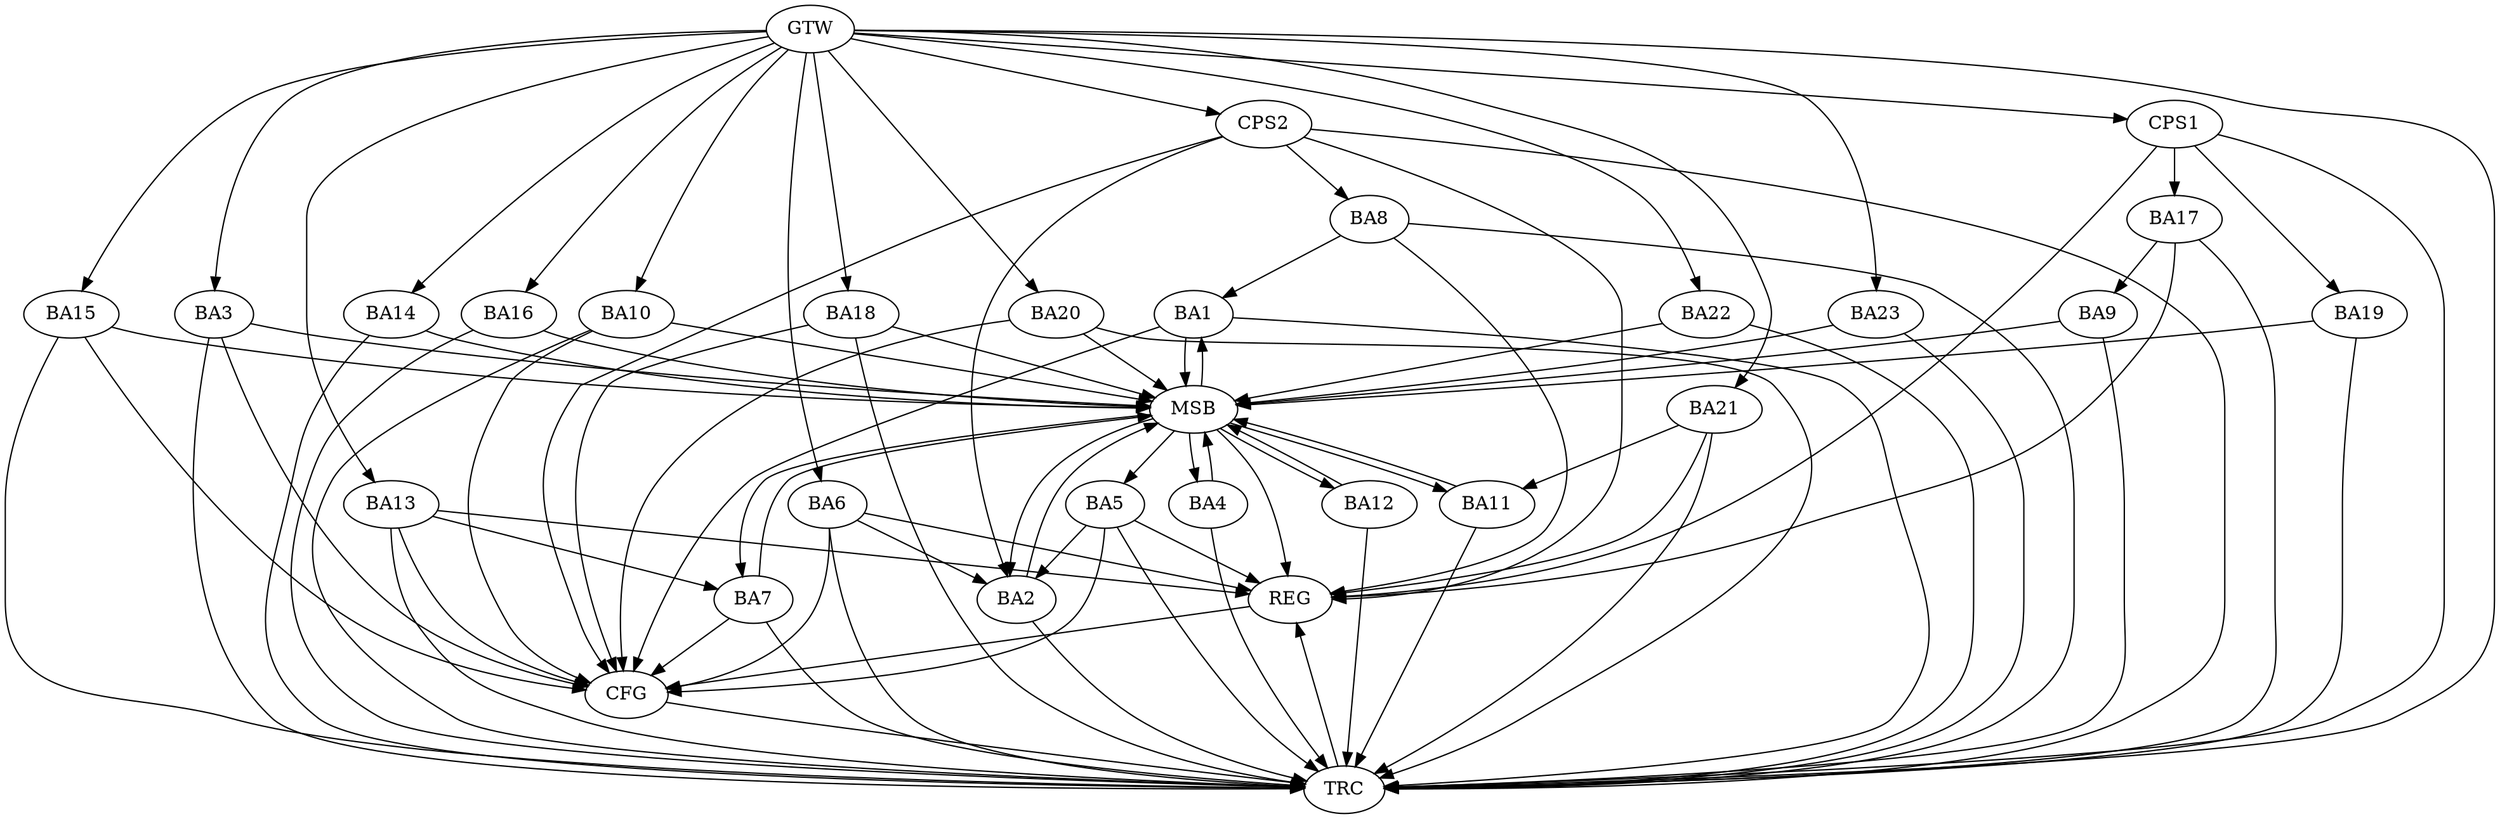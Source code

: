 strict digraph G {
  BA1 [ label="BA1" ];
  BA2 [ label="BA2" ];
  BA3 [ label="BA3" ];
  BA4 [ label="BA4" ];
  BA5 [ label="BA5" ];
  BA6 [ label="BA6" ];
  BA7 [ label="BA7" ];
  BA8 [ label="BA8" ];
  BA9 [ label="BA9" ];
  BA10 [ label="BA10" ];
  BA11 [ label="BA11" ];
  BA12 [ label="BA12" ];
  BA13 [ label="BA13" ];
  BA14 [ label="BA14" ];
  BA15 [ label="BA15" ];
  BA16 [ label="BA16" ];
  BA17 [ label="BA17" ];
  BA18 [ label="BA18" ];
  BA19 [ label="BA19" ];
  BA20 [ label="BA20" ];
  BA21 [ label="BA21" ];
  BA22 [ label="BA22" ];
  BA23 [ label="BA23" ];
  CPS1 [ label="CPS1" ];
  CPS2 [ label="CPS2" ];
  GTW [ label="GTW" ];
  REG [ label="REG" ];
  MSB [ label="MSB" ];
  CFG [ label="CFG" ];
  TRC [ label="TRC" ];
  BA5 -> BA2;
  BA6 -> BA2;
  BA8 -> BA1;
  BA13 -> BA7;
  BA17 -> BA9;
  BA21 -> BA11;
  CPS1 -> BA17;
  CPS1 -> BA19;
  CPS2 -> BA2;
  CPS2 -> BA8;
  GTW -> BA3;
  GTW -> BA6;
  GTW -> BA10;
  GTW -> BA13;
  GTW -> BA14;
  GTW -> BA15;
  GTW -> BA16;
  GTW -> BA18;
  GTW -> BA20;
  GTW -> BA21;
  GTW -> BA22;
  GTW -> BA23;
  GTW -> CPS1;
  GTW -> CPS2;
  BA5 -> REG;
  BA6 -> REG;
  BA8 -> REG;
  BA13 -> REG;
  BA17 -> REG;
  BA21 -> REG;
  CPS1 -> REG;
  CPS2 -> REG;
  BA1 -> MSB;
  MSB -> BA2;
  MSB -> REG;
  BA2 -> MSB;
  MSB -> BA1;
  BA3 -> MSB;
  BA4 -> MSB;
  BA7 -> MSB;
  BA9 -> MSB;
  MSB -> BA7;
  BA10 -> MSB;
  BA11 -> MSB;
  MSB -> BA5;
  BA12 -> MSB;
  BA14 -> MSB;
  MSB -> BA11;
  BA15 -> MSB;
  MSB -> BA12;
  BA16 -> MSB;
  BA18 -> MSB;
  BA19 -> MSB;
  BA20 -> MSB;
  BA22 -> MSB;
  MSB -> BA4;
  BA23 -> MSB;
  BA3 -> CFG;
  BA18 -> CFG;
  BA1 -> CFG;
  BA5 -> CFG;
  BA6 -> CFG;
  BA7 -> CFG;
  CPS2 -> CFG;
  BA20 -> CFG;
  BA10 -> CFG;
  BA13 -> CFG;
  BA15 -> CFG;
  REG -> CFG;
  BA1 -> TRC;
  BA2 -> TRC;
  BA3 -> TRC;
  BA4 -> TRC;
  BA5 -> TRC;
  BA6 -> TRC;
  BA7 -> TRC;
  BA8 -> TRC;
  BA9 -> TRC;
  BA10 -> TRC;
  BA11 -> TRC;
  BA12 -> TRC;
  BA13 -> TRC;
  BA14 -> TRC;
  BA15 -> TRC;
  BA16 -> TRC;
  BA17 -> TRC;
  BA18 -> TRC;
  BA19 -> TRC;
  BA20 -> TRC;
  BA21 -> TRC;
  BA22 -> TRC;
  BA23 -> TRC;
  CPS1 -> TRC;
  CPS2 -> TRC;
  GTW -> TRC;
  CFG -> TRC;
  TRC -> REG;
}
